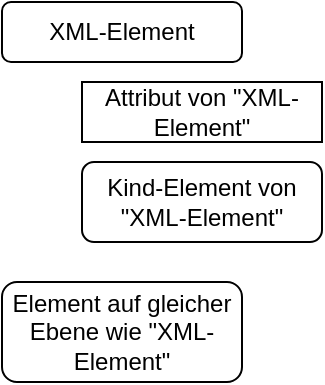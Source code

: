 <mxfile version="14.6.13" type="device"><diagram id="qToRBcJss1QbKD8ib5uY" name="Page-1"><mxGraphModel dx="437" dy="810" grid="1" gridSize="10" guides="1" tooltips="1" connect="1" arrows="1" fold="1" page="1" pageScale="1" pageWidth="850" pageHeight="1100" math="0" shadow="0"><root><mxCell id="0"/><mxCell id="1" parent="0"/><mxCell id="UukSoq67sDkwFfjecvJh-1" value="XML-Element" style="rounded=1;whiteSpace=wrap;html=1;" vertex="1" parent="1"><mxGeometry x="120" y="170" width="120" height="30" as="geometry"/></mxCell><mxCell id="UukSoq67sDkwFfjecvJh-2" value="Attribut von &quot;XML-Element&quot;" style="rounded=0;whiteSpace=wrap;html=1;" vertex="1" parent="1"><mxGeometry x="160" y="210" width="120" height="30" as="geometry"/></mxCell><mxCell id="UukSoq67sDkwFfjecvJh-3" value="Kind-Element von &quot;XML-Element&quot;" style="rounded=1;whiteSpace=wrap;html=1;" vertex="1" parent="1"><mxGeometry x="160" y="250" width="120" height="40" as="geometry"/></mxCell><mxCell id="UukSoq67sDkwFfjecvJh-4" value="Element auf gleicher Ebene wie &quot;XML-Element&quot;" style="rounded=1;whiteSpace=wrap;html=1;" vertex="1" parent="1"><mxGeometry x="120" y="310" width="120" height="50" as="geometry"/></mxCell></root></mxGraphModel></diagram></mxfile>